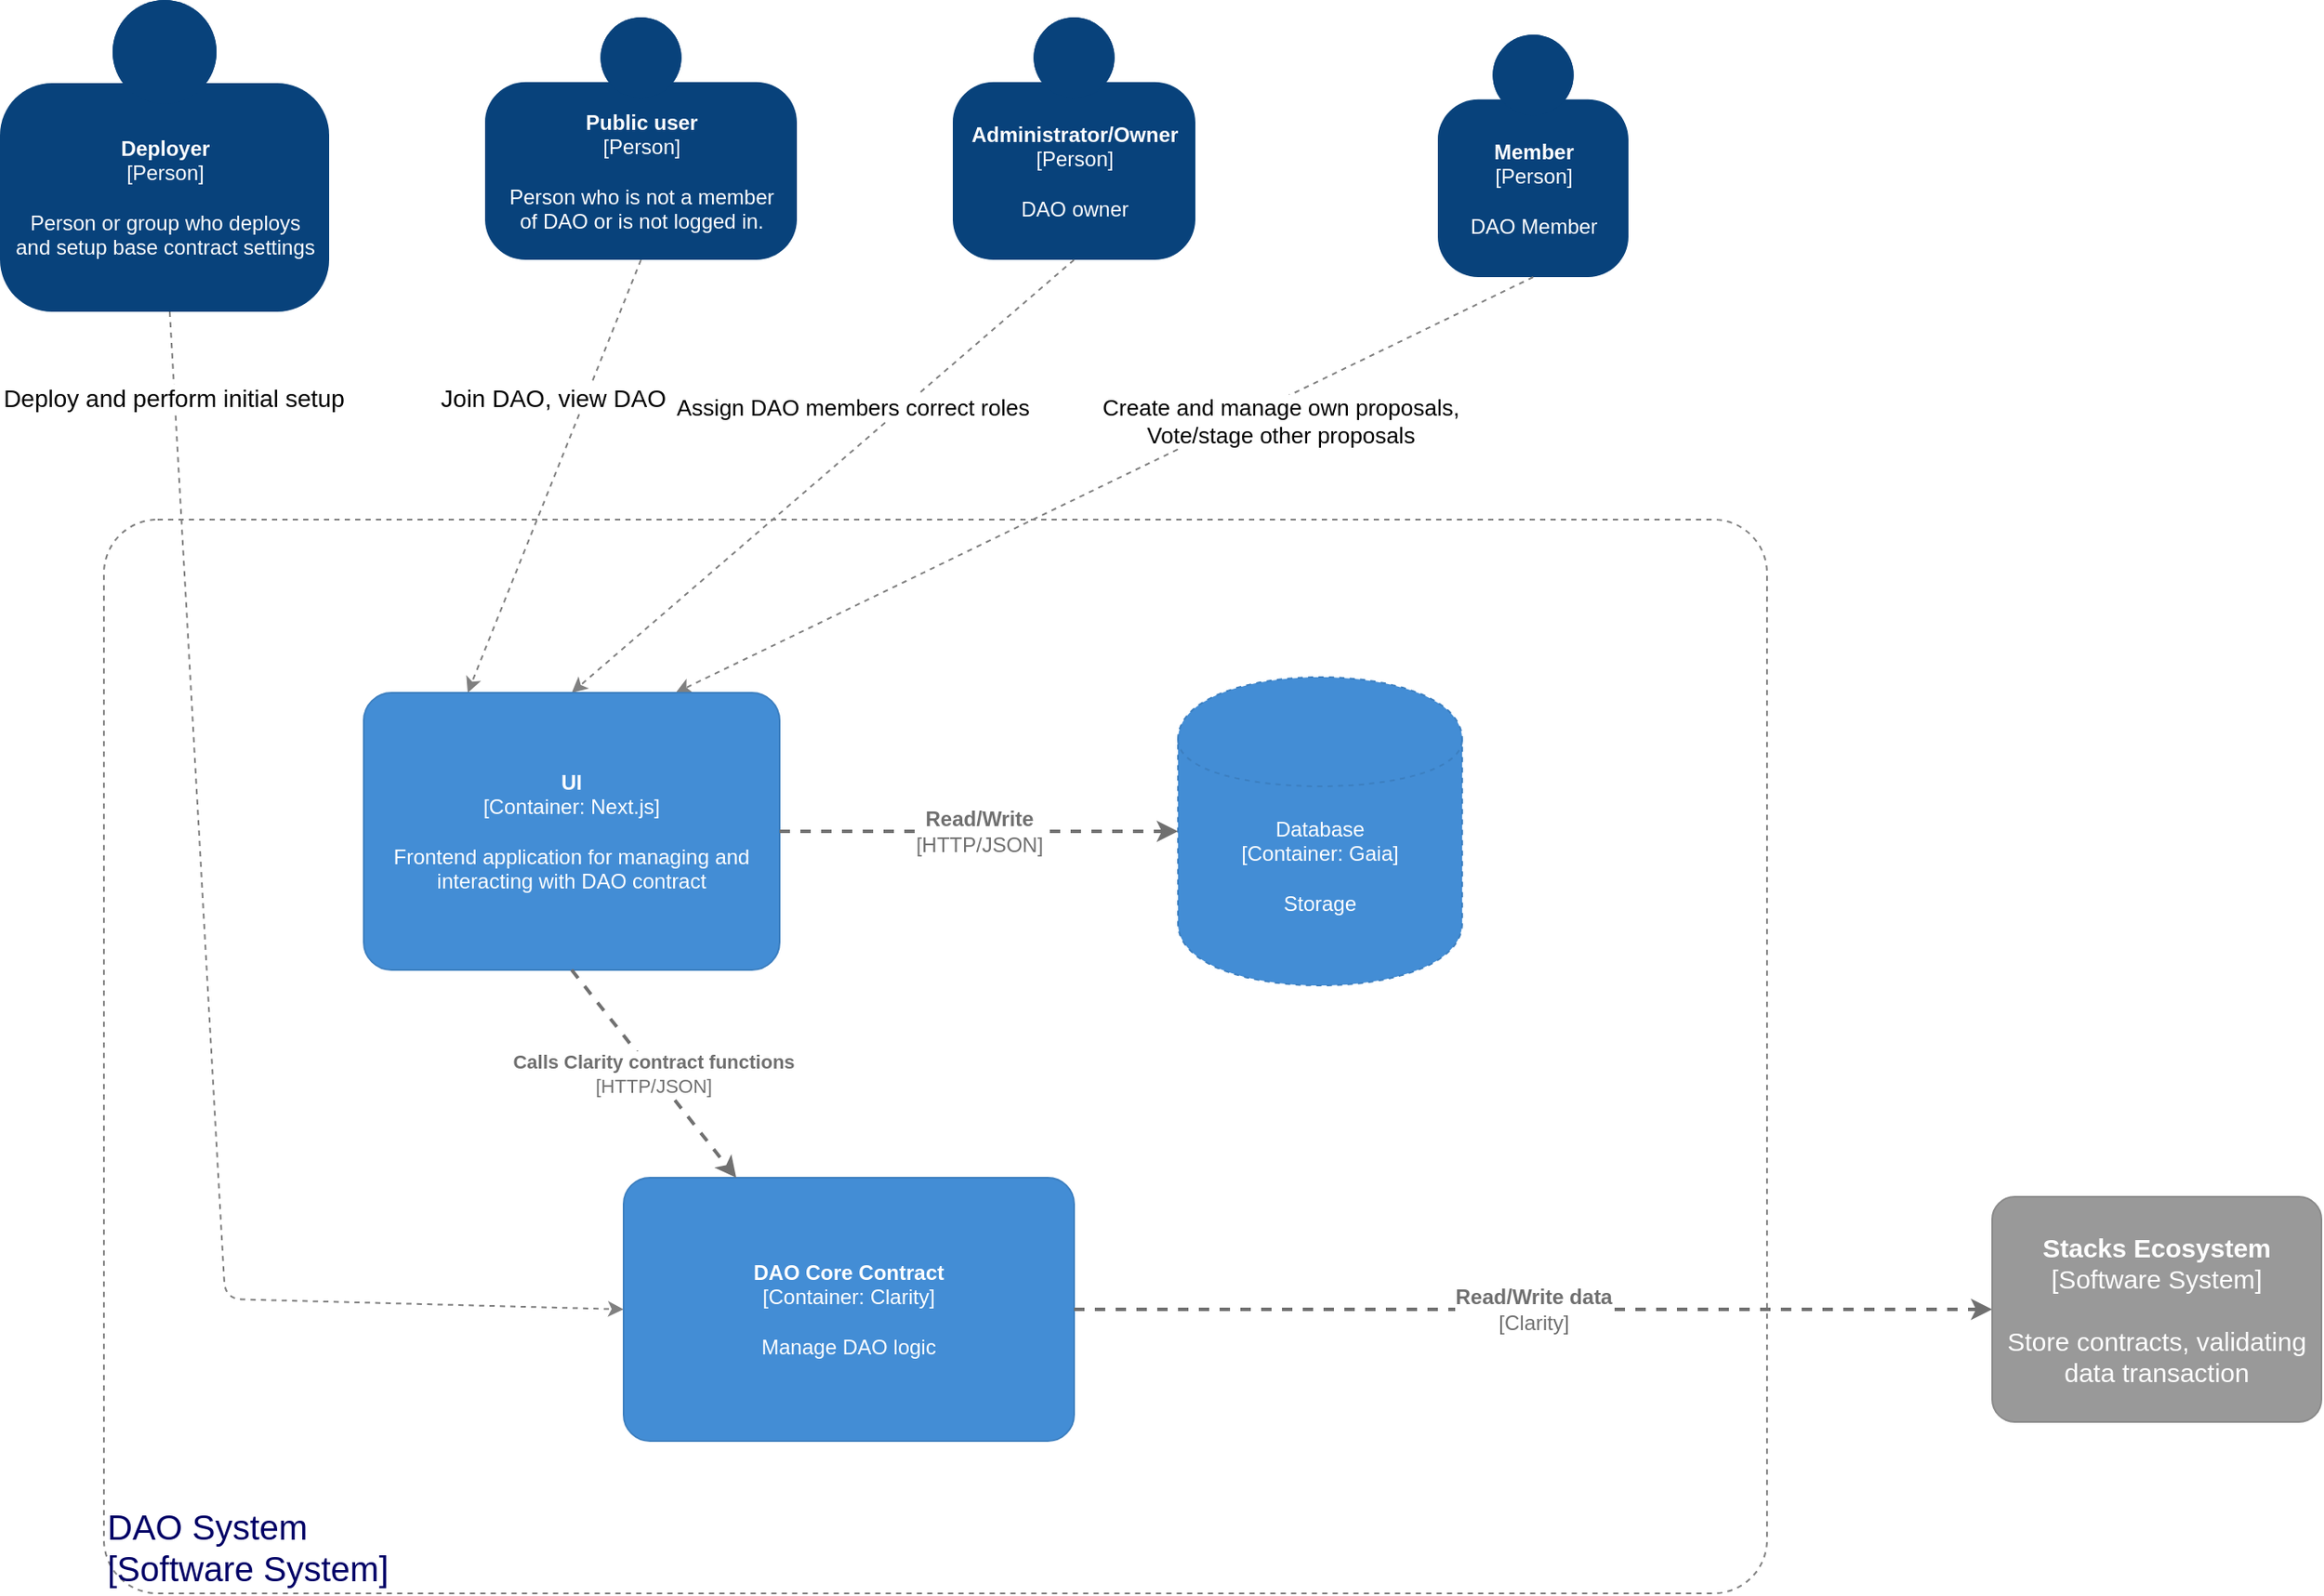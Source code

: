 <mxfile version="14.6.6" type="device"><diagram id="LolpAg_U_iBdTsY9zFYm" name="Page-1"><mxGraphModel dx="1483" dy="1870" grid="1" gridSize="10" guides="1" tooltips="1" connect="1" arrows="1" fold="1" page="1" pageScale="1" pageWidth="827" pageHeight="1169" math="0" shadow="0"><root><mxCell id="0"/><mxCell id="1" parent="0"/><object placeholders="1" c4Name="DAO System" c4Type="ExecutionEnvironment" c4Application="Software System" label="&lt;div style=&quot;text-align: left; font-size: 20px;&quot;&gt;%c4Name%&lt;/div&gt;&lt;div style=&quot;text-align: left; font-size: 20px;&quot;&gt;[%c4Application%]&lt;/div&gt;" id="Hf-wutZV77xe_CM0jFGI-2"><mxCell style="rounded=1;whiteSpace=wrap;html=1;labelBackgroundColor=none;fillColor=#ffffff;align=left;arcSize=5;verticalAlign=bottom;metaEdit=1;metaData={&quot;c4Type&quot;:{&quot;editable&quot;:false}};points=[[0.25,0,0],[0.5,0,0],[0.75,0,0],[1,0.25,0],[1,0.5,0],[1,0.75,0],[0.75,1,0],[0.5,1,0],[0.25,1,0],[0,0.75,0],[0,0.5,0],[0,0.25,0]];shadow=0;glass=0;dashed=1;sketch=0;fontSize=20;fontColor=#000066;strokeColor=#808080;" vertex="1" parent="1"><mxGeometry x="140" y="290" width="960" height="620" as="geometry"/></mxCell></object><object placeholders="1" c4Name="Deployer" c4Type="Person" c4Description="Person or group who deploys &#10;and setup base contract settings" label="&lt;b&gt;%c4Name%&lt;/b&gt;&lt;div&gt;[%c4Type%]&lt;/div&gt;&lt;br&gt;&lt;div&gt;%c4Description%&lt;/div&gt;" id="Hf-wutZV77xe_CM0jFGI-3"><mxCell style="html=1;dashed=0;whitespace=wrap;fillColor=#08427b;strokeColor=none;fontColor=#ffffff;shape=mxgraph.c4.person;align=center;metaEdit=1;points=[[0.5,0,0],[1,0.5,0],[1,0.75,0],[0.75,1,0],[0.5,1,0],[0.25,1,0],[0,0.75,0],[0,0.5,0]];metaData={&quot;c4Type&quot;:{&quot;editable&quot;:false}};" vertex="1" parent="1"><mxGeometry x="80" y="-10" width="190" height="180" as="geometry"/></mxCell></object><object placeholders="1" c4Name="Administrator/Owner" c4Type="Person" c4Description="DAO owner" label="&lt;b&gt;%c4Name%&lt;/b&gt;&lt;div&gt;[%c4Type%]&lt;/div&gt;&lt;br&gt;&lt;div&gt;%c4Description%&lt;/div&gt;" id="Hf-wutZV77xe_CM0jFGI-4"><mxCell style="html=1;dashed=0;whitespace=wrap;fillColor=#08427b;strokeColor=none;fontColor=#ffffff;shape=mxgraph.c4.person;align=center;metaEdit=1;points=[[0.5,0,0],[1,0.5,0],[1,0.75,0],[0.75,1,0],[0.5,1,0],[0.25,1,0],[0,0.75,0],[0,0.5,0]];metaData={&quot;c4Type&quot;:{&quot;editable&quot;:false}};" vertex="1" parent="1"><mxGeometry x="630" width="140" height="140" as="geometry"/></mxCell></object><object placeholders="1" c4Name="Member" c4Type="Person" c4Description="DAO Member" label="&lt;b&gt;%c4Name%&lt;/b&gt;&lt;div&gt;[%c4Type%]&lt;/div&gt;&lt;br&gt;&lt;div&gt;%c4Description%&lt;/div&gt;" id="Hf-wutZV77xe_CM0jFGI-5"><mxCell style="html=1;dashed=0;whitespace=wrap;fillColor=#08427b;strokeColor=none;fontColor=#ffffff;shape=mxgraph.c4.person;align=center;metaEdit=1;points=[[0.5,0,0],[1,0.5,0],[1,0.75,0],[0.75,1,0],[0.5,1,0],[0.25,1,0],[0,0.75,0],[0,0.5,0]];metaData={&quot;c4Type&quot;:{&quot;editable&quot;:false}};" vertex="1" parent="1"><mxGeometry x="910" y="10" width="110.0" height="140" as="geometry"/></mxCell></object><object placeholders="1" c4Name="Public user" c4Type="Person" c4Description="Person who is not a member &#10;of DAO or is not logged in." label="&lt;b&gt;%c4Name%&lt;/b&gt;&lt;div&gt;[%c4Type%]&lt;/div&gt;&lt;br&gt;&lt;div&gt;%c4Description%&lt;/div&gt;" id="Hf-wutZV77xe_CM0jFGI-6"><mxCell style="html=1;dashed=0;whitespace=wrap;fillColor=#08427b;strokeColor=none;fontColor=#ffffff;shape=mxgraph.c4.person;align=center;metaEdit=1;points=[[0.5,0,0],[1,0.5,0],[1,0.75,0],[0.75,1,0],[0.5,1,0],[0.25,1,0],[0,0.75,0],[0,0.5,0]];metaData={&quot;c4Type&quot;:{&quot;editable&quot;:false}};" vertex="1" parent="1"><mxGeometry x="360" width="180" height="140" as="geometry"/></mxCell></object><mxCell id="Hf-wutZV77xe_CM0jFGI-10" value="" style="endArrow=classic;html=1;exitX=0.5;exitY=1;exitDx=0;exitDy=0;exitPerimeter=0;entryX=0;entryY=0.5;entryDx=0;entryDy=0;entryPerimeter=0;dashed=1;strokeColor=#808080;" edge="1" parent="1" target="Hf-wutZV77xe_CM0jFGI-18"><mxGeometry width="50" height="50" relative="1" as="geometry"><mxPoint x="178" y="170.0" as="sourcePoint"/><mxPoint x="413.795" y="290.7" as="targetPoint"/><Array as="points"><mxPoint x="210" y="740"/></Array></mxGeometry></mxCell><mxCell id="Hf-wutZV77xe_CM0jFGI-11" value="Deploy and perform initial setup" style="edgeLabel;html=1;align=center;verticalAlign=middle;resizable=0;points=[];fontSize=14;" vertex="1" connectable="0" parent="Hf-wutZV77xe_CM0jFGI-10"><mxGeometry x="0.124" y="3" relative="1" as="geometry"><mxPoint x="-26" y="-399" as="offset"/></mxGeometry></mxCell><mxCell id="Hf-wutZV77xe_CM0jFGI-12" value="" style="endArrow=classic;html=1;entryX=0.75;entryY=0;entryDx=0;entryDy=0;entryPerimeter=0;exitX=0.5;exitY=1;exitDx=0;exitDy=0;exitPerimeter=0;dashed=1;strokeColor=#808080;" edge="1" parent="1" source="Hf-wutZV77xe_CM0jFGI-5" target="Hf-wutZV77xe_CM0jFGI-17"><mxGeometry width="50" height="50" relative="1" as="geometry"><mxPoint x="1020" y="180" as="sourcePoint"/><mxPoint x="820.005" y="297.55" as="targetPoint"/></mxGeometry></mxCell><mxCell id="Hf-wutZV77xe_CM0jFGI-13" value="Create and manage own proposals,&lt;br style=&quot;font-size: 13px;&quot;&gt;Vote/stage other proposals" style="edgeLabel;html=1;align=center;verticalAlign=middle;resizable=0;points=[];fontSize=13;" vertex="1" connectable="0" parent="Hf-wutZV77xe_CM0jFGI-12"><mxGeometry x="-0.292" y="1" relative="1" as="geometry"><mxPoint x="28" y="-3" as="offset"/></mxGeometry></mxCell><mxCell id="Hf-wutZV77xe_CM0jFGI-14" value="" style="endArrow=classic;html=1;exitX=0.5;exitY=1;exitDx=0;exitDy=0;exitPerimeter=0;entryX=0.25;entryY=0;entryDx=0;entryDy=0;entryPerimeter=0;dashed=1;strokeColor=#808080;" edge="1" parent="1" source="Hf-wutZV77xe_CM0jFGI-6" target="Hf-wutZV77xe_CM0jFGI-17"><mxGeometry width="50" height="50" relative="1" as="geometry"><mxPoint x="525" y="150" as="sourcePoint"/><mxPoint x="470" y="380" as="targetPoint"/></mxGeometry></mxCell><mxCell id="Hf-wutZV77xe_CM0jFGI-15" value="Join DAO, view DAO" style="edgeLabel;html=1;align=center;verticalAlign=middle;resizable=0;points=[];fontSize=14;" vertex="1" connectable="0" parent="Hf-wutZV77xe_CM0jFGI-14"><mxGeometry x="-0.13" y="-3" relative="1" as="geometry"><mxPoint x="-5" y="-28" as="offset"/></mxGeometry></mxCell><mxCell id="Hf-wutZV77xe_CM0jFGI-16" value="Assign DAO members correct roles" style="endArrow=classic;html=1;entryX=0.5;entryY=0;entryDx=0;entryDy=0;entryPerimeter=0;fontSize=13;exitX=0.5;exitY=1;exitDx=0;exitDy=0;exitPerimeter=0;dashed=1;strokeColor=#808080;" edge="1" parent="1" source="Hf-wutZV77xe_CM0jFGI-4" target="Hf-wutZV77xe_CM0jFGI-17"><mxGeometry x="-0.205" y="-19" width="50" height="50" relative="1" as="geometry"><mxPoint x="730" y="240" as="sourcePoint"/><mxPoint x="520.0" y="370.75" as="targetPoint"/><mxPoint as="offset"/></mxGeometry></mxCell><object placeholders="1" c4Name="UI" c4Type="Container" c4Technology="Next.js" c4Description="Frontend application for managing and interacting with DAO contract" label="&lt;b&gt;%c4Name%&lt;/b&gt;&lt;div&gt;[%c4Type%: %c4Technology%]&lt;/div&gt;&lt;br&gt;&lt;div&gt;%c4Description%&lt;/div&gt;" id="Hf-wutZV77xe_CM0jFGI-17"><mxCell style="rounded=1;whiteSpace=wrap;html=1;labelBackgroundColor=none;fillColor=#438DD5;fontColor=#ffffff;align=center;arcSize=10;strokeColor=#3C7FC0;metaEdit=1;metaData={&quot;c4Type&quot;:{&quot;editable&quot;:false}};points=[[0.25,0,0],[0.5,0,0],[0.75,0,0],[1,0.25,0],[1,0.5,0],[1,0.75,0],[0.75,1,0],[0.5,1,0],[0.25,1,0],[0,0.75,0],[0,0.5,0],[0,0.25,0]];" vertex="1" parent="1"><mxGeometry x="290" y="390" width="240" height="160" as="geometry"/></mxCell></object><object placeholders="1" c4Name="DAO Core Contract" c4Type="Container" c4Technology="Clarity" c4Description="Manage DAO logic" label="&lt;b&gt;%c4Name%&lt;/b&gt;&lt;div&gt;[%c4Type%: %c4Technology%]&lt;/div&gt;&lt;br&gt;&lt;div&gt;%c4Description%&lt;/div&gt;" id="Hf-wutZV77xe_CM0jFGI-18"><mxCell style="rounded=1;whiteSpace=wrap;html=1;labelBackgroundColor=none;fillColor=#438DD5;fontColor=#ffffff;align=center;arcSize=10;strokeColor=#3C7FC0;metaEdit=1;metaData={&quot;c4Type&quot;:{&quot;editable&quot;:false}};points=[[0.25,0,0],[0.5,0,0],[0.75,0,0],[1,0.25,0],[1,0.5,0],[1,0.75,0],[0.75,1,0],[0.5,1,0],[0.25,1,0],[0,0.75,0],[0,0.5,0],[0,0.25,0]];" vertex="1" parent="1"><mxGeometry x="440" y="670" width="260" height="152" as="geometry"/></mxCell></object><object placeholders="1" c4Type="Database" c4Technology="Gaia" c4Description="Storage" label="%c4Type%&lt;div&gt;[Container:&amp;nbsp;%c4Technology%]&lt;/div&gt;&lt;br&gt;&lt;div&gt;%c4Description%&lt;/div&gt;" id="Hf-wutZV77xe_CM0jFGI-19"><mxCell style="shape=cylinder;whiteSpace=wrap;html=1;boundedLbl=1;rounded=0;labelBackgroundColor=none;fillColor=#438DD5;fontSize=12;fontColor=#ffffff;align=center;strokeColor=#3C7FC0;metaEdit=1;points=[[0.5,0,0],[1,0.25,0],[1,0.5,0],[1,0.75,0],[0.5,1,0],[0,0.75,0],[0,0.5,0],[0,0.25,0]];metaData={&quot;c4Type&quot;:{&quot;editable&quot;:false}};shadow=0;glass=0;dashed=1;sketch=0;" vertex="1" parent="1"><mxGeometry x="760" y="381" width="164" height="178" as="geometry"/></mxCell></object><object placeholders="1" c4Type="Relationship" c4Technology="HTTP/JSON" c4Description="Calls Clarity contract functions" label="&lt;div style=&quot;text-align: left&quot;&gt;&lt;div style=&quot;text-align: center&quot;&gt;&lt;b&gt;%c4Description%&lt;/b&gt;&lt;/div&gt;&lt;div style=&quot;text-align: center&quot;&gt;[%c4Technology%]&lt;/div&gt;&lt;/div&gt;" id="Hf-wutZV77xe_CM0jFGI-20"><mxCell style="edgeStyle=none;rounded=0;html=1;entryX=0.25;entryY=0;jettySize=auto;orthogonalLoop=1;strokeColor=#707070;strokeWidth=2;fontColor=#707070;jumpStyle=none;dashed=1;metaEdit=1;metaData={&quot;c4Type&quot;:{&quot;editable&quot;:false}};exitX=0.5;exitY=1;exitDx=0;exitDy=0;exitPerimeter=0;entryDx=0;entryDy=0;entryPerimeter=0;" edge="1" parent="1" source="Hf-wutZV77xe_CM0jFGI-17" target="Hf-wutZV77xe_CM0jFGI-18"><mxGeometry width="160" relative="1" as="geometry"><mxPoint x="640" y="487.96" as="sourcePoint"/><mxPoint x="640" y="625.96" as="targetPoint"/></mxGeometry></mxCell></object><object placeholders="1" c4Type="Relationship" c4Technology="Clarity" c4Description="Read/Write data" label="&lt;div style=&quot;text-align: left&quot;&gt;&lt;div style=&quot;text-align: center&quot;&gt;&lt;b&gt;%c4Description%&lt;/b&gt;&lt;/div&gt;&lt;div style=&quot;text-align: center&quot;&gt;[%c4Technology%]&lt;/div&gt;&lt;/div&gt;" id="Hf-wutZV77xe_CM0jFGI-21"><mxCell style="edgeStyle=none;rounded=0;html=1;jettySize=auto;orthogonalLoop=1;strokeColor=#707070;strokeWidth=2;fontColor=#707070;jumpStyle=none;dashed=1;metaEdit=1;metaData={&quot;c4Type&quot;:{&quot;editable&quot;:false}};fontSize=12;exitX=1;exitY=0.5;exitDx=0;exitDy=0;exitPerimeter=0;entryX=0;entryY=0.5;entryDx=0;entryDy=0;entryPerimeter=0;" edge="1" parent="1" source="Hf-wutZV77xe_CM0jFGI-18" target="Hf-wutZV77xe_CM0jFGI-23"><mxGeometry width="160" relative="1" as="geometry"><mxPoint x="720" y="681.246" as="sourcePoint"/><mxPoint x="1170" y="746" as="targetPoint"/></mxGeometry></mxCell></object><object placeholders="1" c4Type="Relationship" c4Technology="HTTP/JSON" c4Description="Read/Write" label="&lt;div style=&quot;text-align: left&quot;&gt;&lt;div style=&quot;text-align: center&quot;&gt;&lt;b&gt;%c4Description%&lt;/b&gt;&lt;/div&gt;&lt;div style=&quot;text-align: center&quot;&gt;[%c4Technology%]&lt;/div&gt;&lt;/div&gt;" id="Hf-wutZV77xe_CM0jFGI-22"><mxCell style="edgeStyle=none;rounded=0;html=1;jettySize=auto;orthogonalLoop=1;strokeColor=#707070;strokeWidth=2;fontColor=#707070;jumpStyle=none;dashed=1;metaEdit=1;metaData={&quot;c4Type&quot;:{&quot;editable&quot;:false}};fontSize=12;exitX=1;exitY=0.5;exitDx=0;exitDy=0;exitPerimeter=0;entryX=0;entryY=0.5;entryDx=0;entryDy=0;entryPerimeter=0;" edge="1" parent="1" source="Hf-wutZV77xe_CM0jFGI-17" target="Hf-wutZV77xe_CM0jFGI-19"><mxGeometry width="160" relative="1" as="geometry"><mxPoint x="719.04" y="440" as="sourcePoint"/><mxPoint x="866" y="440.678" as="targetPoint"/></mxGeometry></mxCell></object><object placeholders="1" c4Name="Stacks Ecosystem" c4Type="Software System" c4Description="Store contracts, validating data transaction" label="&lt;b style=&quot;font-size: 15px;&quot;&gt;%c4Name%&lt;/b&gt;&lt;div style=&quot;font-size: 15px;&quot;&gt;[%c4Type%]&lt;/div&gt;&lt;br style=&quot;font-size: 15px;&quot;&gt;&lt;div style=&quot;font-size: 15px;&quot;&gt;%c4Description%&lt;/div&gt;" id="Hf-wutZV77xe_CM0jFGI-23"><mxCell style="rounded=1;whiteSpace=wrap;html=1;labelBackgroundColor=none;fillColor=#999999;fontColor=#ffffff;align=center;arcSize=10;strokeColor=#8A8A8A;metaEdit=1;metaData={&quot;c4Type&quot;:{&quot;editable&quot;:false}};points=[[0.25,0,0],[0.5,0,0],[0.75,0,0],[1,0.25,0],[1,0.5,0],[1,0.75,0],[0.75,1,0],[0.5,1,0],[0.25,1,0],[0,0.75,0],[0,0.5,0],[0,0.25,0]];fontSize=15;" vertex="1" parent="1"><mxGeometry x="1230" y="681" width="190" height="130" as="geometry"/></mxCell></object></root></mxGraphModel></diagram></mxfile>